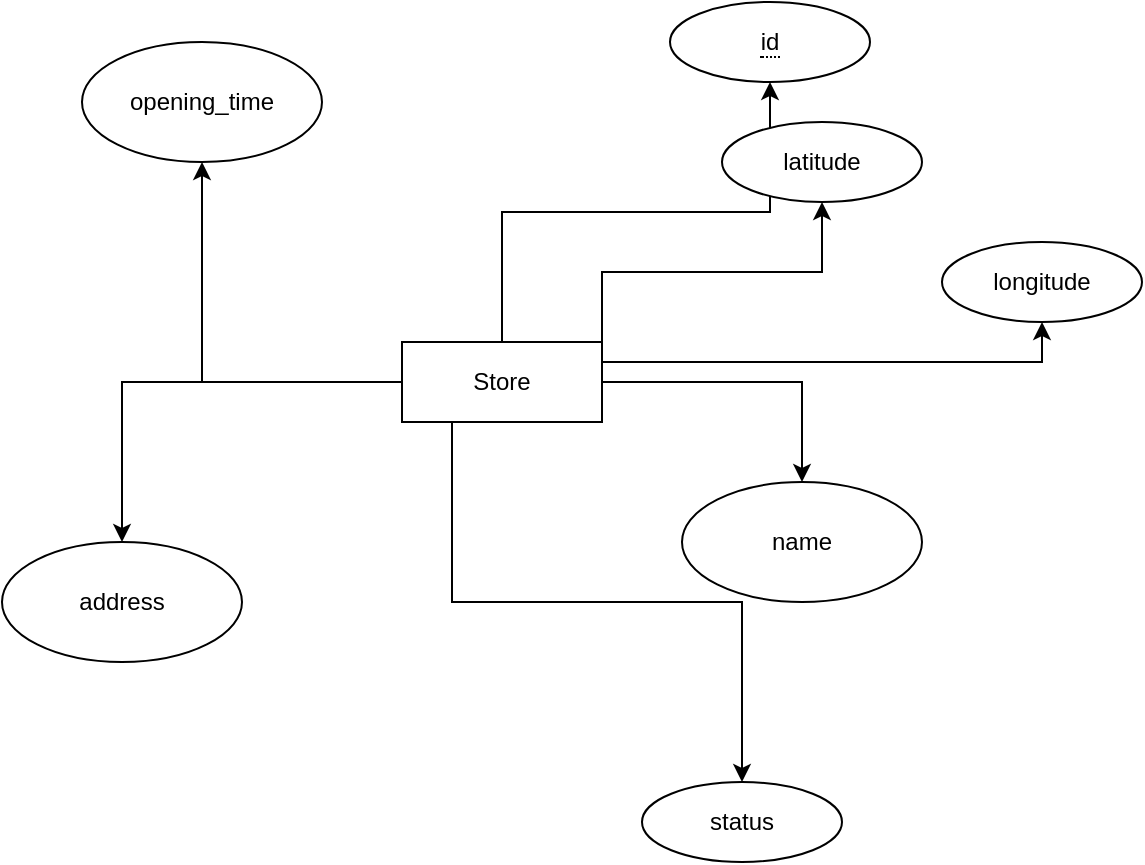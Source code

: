 <mxfile version="17.4.2" type="device" pages="2"><diagram id="YieRt4OzZEnhrrDbsAPp" name="Store"><mxGraphModel dx="1426" dy="905" grid="1" gridSize="10" guides="1" tooltips="1" connect="1" arrows="1" fold="1" page="1" pageScale="1" pageWidth="827" pageHeight="1169" math="0" shadow="0"><root><mxCell id="0"/><mxCell id="1" parent="0"/><mxCell id="kUrlTc92rNMPhByQv8nK-3" style="edgeStyle=orthogonalEdgeStyle;rounded=0;orthogonalLoop=1;jettySize=auto;html=1;exitX=0.5;exitY=0;exitDx=0;exitDy=0;entryX=0.5;entryY=1;entryDx=0;entryDy=0;" parent="1" source="kUrlTc92rNMPhByQv8nK-1" target="kUrlTc92rNMPhByQv8nK-2" edge="1"><mxGeometry relative="1" as="geometry"/></mxCell><mxCell id="kUrlTc92rNMPhByQv8nK-5" value="" style="edgeStyle=orthogonalEdgeStyle;rounded=0;orthogonalLoop=1;jettySize=auto;html=1;" parent="1" source="kUrlTc92rNMPhByQv8nK-1" target="kUrlTc92rNMPhByQv8nK-4" edge="1"><mxGeometry relative="1" as="geometry"/></mxCell><mxCell id="kUrlTc92rNMPhByQv8nK-7" value="" style="edgeStyle=orthogonalEdgeStyle;rounded=0;orthogonalLoop=1;jettySize=auto;html=1;" parent="1" source="kUrlTc92rNMPhByQv8nK-1" target="kUrlTc92rNMPhByQv8nK-6" edge="1"><mxGeometry relative="1" as="geometry"/></mxCell><mxCell id="kUrlTc92rNMPhByQv8nK-9" value="" style="edgeStyle=orthogonalEdgeStyle;rounded=0;orthogonalLoop=1;jettySize=auto;html=1;" parent="1" source="kUrlTc92rNMPhByQv8nK-1" target="kUrlTc92rNMPhByQv8nK-8" edge="1"><mxGeometry relative="1" as="geometry"/></mxCell><mxCell id="kUrlTc92rNMPhByQv8nK-12" style="edgeStyle=orthogonalEdgeStyle;rounded=0;orthogonalLoop=1;jettySize=auto;html=1;exitX=0.25;exitY=1;exitDx=0;exitDy=0;" parent="1" source="kUrlTc92rNMPhByQv8nK-1" target="kUrlTc92rNMPhByQv8nK-11" edge="1"><mxGeometry relative="1" as="geometry"/></mxCell><mxCell id="kUrlTc92rNMPhByQv8nK-14" style="edgeStyle=orthogonalEdgeStyle;rounded=0;orthogonalLoop=1;jettySize=auto;html=1;exitX=1;exitY=0;exitDx=0;exitDy=0;" parent="1" source="kUrlTc92rNMPhByQv8nK-1" target="kUrlTc92rNMPhByQv8nK-13" edge="1"><mxGeometry relative="1" as="geometry"/></mxCell><mxCell id="kUrlTc92rNMPhByQv8nK-17" style="edgeStyle=orthogonalEdgeStyle;rounded=0;orthogonalLoop=1;jettySize=auto;html=1;exitX=1;exitY=0.25;exitDx=0;exitDy=0;" parent="1" source="kUrlTc92rNMPhByQv8nK-1" target="kUrlTc92rNMPhByQv8nK-16" edge="1"><mxGeometry relative="1" as="geometry"/></mxCell><mxCell id="kUrlTc92rNMPhByQv8nK-1" value="Store" style="whiteSpace=wrap;html=1;align=center;" parent="1" vertex="1"><mxGeometry x="230" y="260" width="100" height="40" as="geometry"/></mxCell><mxCell id="kUrlTc92rNMPhByQv8nK-2" value="&lt;span style=&quot;border-bottom: 1px dotted&quot;&gt;id&lt;/span&gt;" style="ellipse;whiteSpace=wrap;html=1;align=center;" parent="1" vertex="1"><mxGeometry x="364" y="90" width="100" height="40" as="geometry"/></mxCell><mxCell id="kUrlTc92rNMPhByQv8nK-4" value="name" style="ellipse;whiteSpace=wrap;html=1;" parent="1" vertex="1"><mxGeometry x="370" y="330" width="120" height="60" as="geometry"/></mxCell><mxCell id="kUrlTc92rNMPhByQv8nK-6" value="address" style="ellipse;whiteSpace=wrap;html=1;" parent="1" vertex="1"><mxGeometry x="30" y="360" width="120" height="60" as="geometry"/></mxCell><mxCell id="kUrlTc92rNMPhByQv8nK-8" value="opening_time" style="ellipse;whiteSpace=wrap;html=1;" parent="1" vertex="1"><mxGeometry x="70" y="110" width="120" height="60" as="geometry"/></mxCell><mxCell id="kUrlTc92rNMPhByQv8nK-11" value="status" style="ellipse;whiteSpace=wrap;html=1;align=center;" parent="1" vertex="1"><mxGeometry x="350" y="480" width="100" height="40" as="geometry"/></mxCell><mxCell id="kUrlTc92rNMPhByQv8nK-13" value="latitude" style="ellipse;whiteSpace=wrap;html=1;align=center;" parent="1" vertex="1"><mxGeometry x="390" y="150" width="100" height="40" as="geometry"/></mxCell><mxCell id="kUrlTc92rNMPhByQv8nK-16" value="longitude" style="ellipse;whiteSpace=wrap;html=1;align=center;" parent="1" vertex="1"><mxGeometry x="500" y="210" width="100" height="40" as="geometry"/></mxCell></root></mxGraphModel></diagram><diagram id="vP6CkbN4uuLfiJOAIm-4" name="第 2 页"><mxGraphModel dx="1810" dy="624" grid="1" gridSize="10" guides="1" tooltips="1" connect="1" arrows="1" fold="1" page="1" pageScale="1" pageWidth="827" pageHeight="1169" math="0" shadow="0"><root><mxCell id="0"/><mxCell id="1" parent="0"/><mxCell id="86xJriOCkRUEXRYYE4Gb-40" value="" style="edgeStyle=orthogonalEdgeStyle;rounded=0;orthogonalLoop=1;jettySize=auto;html=1;endArrow=none;endFill=0;" edge="1" parent="1" source="86xJriOCkRUEXRYYE4Gb-14" target="86xJriOCkRUEXRYYE4Gb-39"><mxGeometry relative="1" as="geometry"/></mxCell><mxCell id="86xJriOCkRUEXRYYE4Gb-42" value="" style="edgeStyle=orthogonalEdgeStyle;rounded=0;orthogonalLoop=1;jettySize=auto;html=1;endArrow=none;endFill=0;" edge="1" parent="1" source="86xJriOCkRUEXRYYE4Gb-14" target="86xJriOCkRUEXRYYE4Gb-41"><mxGeometry relative="1" as="geometry"/></mxCell><mxCell id="86xJriOCkRUEXRYYE4Gb-44" value="" style="edgeStyle=orthogonalEdgeStyle;rounded=0;orthogonalLoop=1;jettySize=auto;html=1;endArrow=none;endFill=0;" edge="1" parent="1" source="86xJriOCkRUEXRYYE4Gb-14" target="86xJriOCkRUEXRYYE4Gb-43"><mxGeometry relative="1" as="geometry"/></mxCell><mxCell id="86xJriOCkRUEXRYYE4Gb-45" style="edgeStyle=orthogonalEdgeStyle;rounded=0;orthogonalLoop=1;jettySize=auto;html=1;exitX=0.25;exitY=1;exitDx=0;exitDy=0;endArrow=none;endFill=0;" edge="1" parent="1" source="86xJriOCkRUEXRYYE4Gb-14" target="86xJriOCkRUEXRYYE4Gb-46"><mxGeometry relative="1" as="geometry"><mxPoint x="190" y="240" as="targetPoint"/></mxGeometry></mxCell><mxCell id="86xJriOCkRUEXRYYE4Gb-14" value="Goods" style="whiteSpace=wrap;html=1;align=center;" vertex="1" parent="1"><mxGeometry x="240" y="180" width="64" height="40" as="geometry"/></mxCell><mxCell id="86xJriOCkRUEXRYYE4Gb-37" style="edgeStyle=orthogonalEdgeStyle;rounded=0;orthogonalLoop=1;jettySize=auto;html=1;exitX=0.5;exitY=0;exitDx=0;exitDy=0;entryX=0.5;entryY=1;entryDx=0;entryDy=0;endArrow=none;endFill=0;" edge="1" parent="1" source="86xJriOCkRUEXRYYE4Gb-29" target="86xJriOCkRUEXRYYE4Gb-14"><mxGeometry relative="1" as="geometry"/></mxCell><mxCell id="86xJriOCkRUEXRYYE4Gb-38" value="n .. m" style="edgeLabel;html=1;align=center;verticalAlign=middle;resizable=0;points=[];" vertex="1" connectable="0" parent="86xJriOCkRUEXRYYE4Gb-37"><mxGeometry x="0.224" y="2" relative="1" as="geometry"><mxPoint y="-1" as="offset"/></mxGeometry></mxCell><mxCell id="86xJriOCkRUEXRYYE4Gb-55" value="" style="edgeStyle=orthogonalEdgeStyle;rounded=0;orthogonalLoop=1;jettySize=auto;html=1;endArrow=none;endFill=0;" edge="1" parent="1" source="86xJriOCkRUEXRYYE4Gb-29" target="86xJriOCkRUEXRYYE4Gb-54"><mxGeometry relative="1" as="geometry"/></mxCell><mxCell id="86xJriOCkRUEXRYYE4Gb-57" value="" style="edgeStyle=orthogonalEdgeStyle;rounded=0;orthogonalLoop=1;jettySize=auto;html=1;endArrow=none;endFill=0;" edge="1" parent="1" source="86xJriOCkRUEXRYYE4Gb-29" target="86xJriOCkRUEXRYYE4Gb-56"><mxGeometry relative="1" as="geometry"/></mxCell><mxCell id="86xJriOCkRUEXRYYE4Gb-29" value="SpecsCategory" style="whiteSpace=wrap;html=1;align=center;" vertex="1" parent="1"><mxGeometry x="60" y="430" width="100" height="40" as="geometry"/></mxCell><mxCell id="86xJriOCkRUEXRYYE4Gb-33" style="edgeStyle=orthogonalEdgeStyle;rounded=0;orthogonalLoop=1;jettySize=auto;html=1;exitX=0;exitY=0.5;exitDx=0;exitDy=0;entryX=1;entryY=0.5;entryDx=0;entryDy=0;endArrow=none;endFill=0;" edge="1" parent="1" source="86xJriOCkRUEXRYYE4Gb-30" target="86xJriOCkRUEXRYYE4Gb-29"><mxGeometry relative="1" as="geometry"/></mxCell><mxCell id="86xJriOCkRUEXRYYE4Gb-34" value="1... n" style="edgeLabel;html=1;align=center;verticalAlign=middle;resizable=0;points=[];" vertex="1" connectable="0" parent="86xJriOCkRUEXRYYE4Gb-33"><mxGeometry x="0.227" y="-3" relative="1" as="geometry"><mxPoint as="offset"/></mxGeometry></mxCell><mxCell id="86xJriOCkRUEXRYYE4Gb-49" value="" style="edgeStyle=orthogonalEdgeStyle;rounded=0;orthogonalLoop=1;jettySize=auto;html=1;endArrow=none;endFill=0;" edge="1" parent="1" source="86xJriOCkRUEXRYYE4Gb-30" target="86xJriOCkRUEXRYYE4Gb-48"><mxGeometry relative="1" as="geometry"/></mxCell><mxCell id="86xJriOCkRUEXRYYE4Gb-51" value="" style="edgeStyle=orthogonalEdgeStyle;rounded=0;orthogonalLoop=1;jettySize=auto;html=1;endArrow=none;endFill=0;" edge="1" parent="1" source="86xJriOCkRUEXRYYE4Gb-30" target="86xJriOCkRUEXRYYE4Gb-50"><mxGeometry relative="1" as="geometry"/></mxCell><mxCell id="86xJriOCkRUEXRYYE4Gb-30" value="Specs" style="whiteSpace=wrap;html=1;align=center;" vertex="1" parent="1"><mxGeometry x="430" y="430" width="130" height="40" as="geometry"/></mxCell><mxCell id="86xJriOCkRUEXRYYE4Gb-39" value="name" style="ellipse;whiteSpace=wrap;html=1;" vertex="1" parent="1"><mxGeometry x="217" y="30" width="120" height="60" as="geometry"/></mxCell><mxCell id="86xJriOCkRUEXRYYE4Gb-41" value="cover" style="ellipse;whiteSpace=wrap;html=1;" vertex="1" parent="1"><mxGeometry x="400" y="60" width="120" height="60" as="geometry"/></mxCell><mxCell id="86xJriOCkRUEXRYYE4Gb-43" value="description" style="ellipse;whiteSpace=wrap;html=1;" vertex="1" parent="1"><mxGeometry x="43" y="150" width="120" height="60" as="geometry"/></mxCell><mxCell id="86xJriOCkRUEXRYYE4Gb-46" value="price" style="ellipse;whiteSpace=wrap;html=1;align=center;" vertex="1" parent="1"><mxGeometry x="110" y="240" width="100" height="40" as="geometry"/></mxCell><mxCell id="86xJriOCkRUEXRYYE4Gb-48" value="price" style="ellipse;whiteSpace=wrap;html=1;" vertex="1" parent="1"><mxGeometry x="435" y="540" width="120" height="60" as="geometry"/></mxCell><mxCell id="86xJriOCkRUEXRYYE4Gb-50" value="label" style="ellipse;whiteSpace=wrap;html=1;" vertex="1" parent="1"><mxGeometry x="590" y="350" width="120" height="60" as="geometry"/></mxCell><mxCell id="86xJriOCkRUEXRYYE4Gb-54" value="maxUnit" style="ellipse;whiteSpace=wrap;html=1;" vertex="1" parent="1"><mxGeometry x="50" y="540" width="120" height="60" as="geometry"/></mxCell><mxCell id="86xJriOCkRUEXRYYE4Gb-56" value="label" style="ellipse;whiteSpace=wrap;html=1;" vertex="1" parent="1"><mxGeometry x="-90" y="420" width="120" height="60" as="geometry"/></mxCell></root></mxGraphModel></diagram></mxfile>